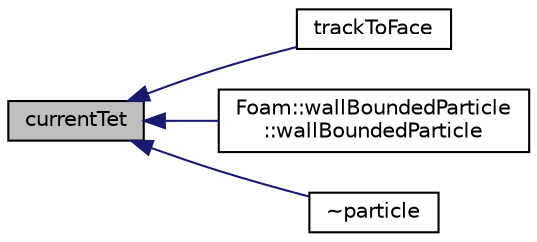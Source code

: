 digraph "currentTet"
{
  bgcolor="transparent";
  edge [fontname="Helvetica",fontsize="10",labelfontname="Helvetica",labelfontsize="10"];
  node [fontname="Helvetica",fontsize="10",shape=record];
  rankdir="LR";
  Node1 [label="currentTet",height=0.2,width=0.4,color="black", fillcolor="grey75", style="filled", fontcolor="black"];
  Node1 -> Node2 [dir="back",color="midnightblue",fontsize="10",style="solid",fontname="Helvetica"];
  Node2 [label="trackToFace",height=0.2,width=0.4,color="black",URL="$a01819.html#a843767f232f5b61884dcd757558591e0"];
  Node1 -> Node3 [dir="back",color="midnightblue",fontsize="10",style="solid",fontname="Helvetica"];
  Node3 [label="Foam::wallBoundedParticle\l::wallBoundedParticle",height=0.2,width=0.4,color="black",URL="$a02942.html#a92bfc8a64e34d6144b1549bc7ddf4062",tooltip="Construct copy. "];
  Node1 -> Node4 [dir="back",color="midnightblue",fontsize="10",style="solid",fontname="Helvetica"];
  Node4 [label="~particle",height=0.2,width=0.4,color="black",URL="$a01819.html#a21cc76910d09c0550f6ce9f2ed3b2f52",tooltip="Destructor. "];
}
